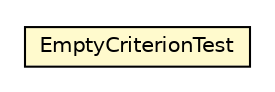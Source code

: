 #!/usr/local/bin/dot
#
# Class diagram 
# Generated by UMLGraph version R5_6_6-8-g8d7759 (http://www.umlgraph.org/)
#

digraph G {
	edge [fontname="Helvetica",fontsize=10,labelfontname="Helvetica",labelfontsize=10];
	node [fontname="Helvetica",fontsize=10,shape=plaintext];
	nodesep=0.25;
	ranksep=0.5;
	// org.dayatang.domain.internal.EmptyCriterionTest
	c23703 [label=<<table title="org.dayatang.domain.internal.EmptyCriterionTest" border="0" cellborder="1" cellspacing="0" cellpadding="2" port="p" bgcolor="lemonChiffon" href="./EmptyCriterionTest.html">
		<tr><td><table border="0" cellspacing="0" cellpadding="1">
<tr><td align="center" balign="center"> EmptyCriterionTest </td></tr>
		</table></td></tr>
		</table>>, URL="./EmptyCriterionTest.html", fontname="Helvetica", fontcolor="black", fontsize=10.0];
}

